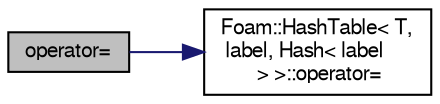 digraph "operator="
{
  bgcolor="transparent";
  edge [fontname="FreeSans",fontsize="10",labelfontname="FreeSans",labelfontsize="10"];
  node [fontname="FreeSans",fontsize="10",shape=record];
  rankdir="LR";
  Node2816 [label="operator=",height=0.2,width=0.4,color="black", fillcolor="grey75", style="filled", fontcolor="black"];
  Node2816 -> Node2817 [color="midnightblue",fontsize="10",style="solid",fontname="FreeSans"];
  Node2817 [label="Foam::HashTable\< T,\l label, Hash\< label\l \> \>::operator=",height=0.2,width=0.4,color="black",URL="$a25702.html#ab08fb00d67b7f3aeca707447df8580c5",tooltip="Assignment. "];
}
